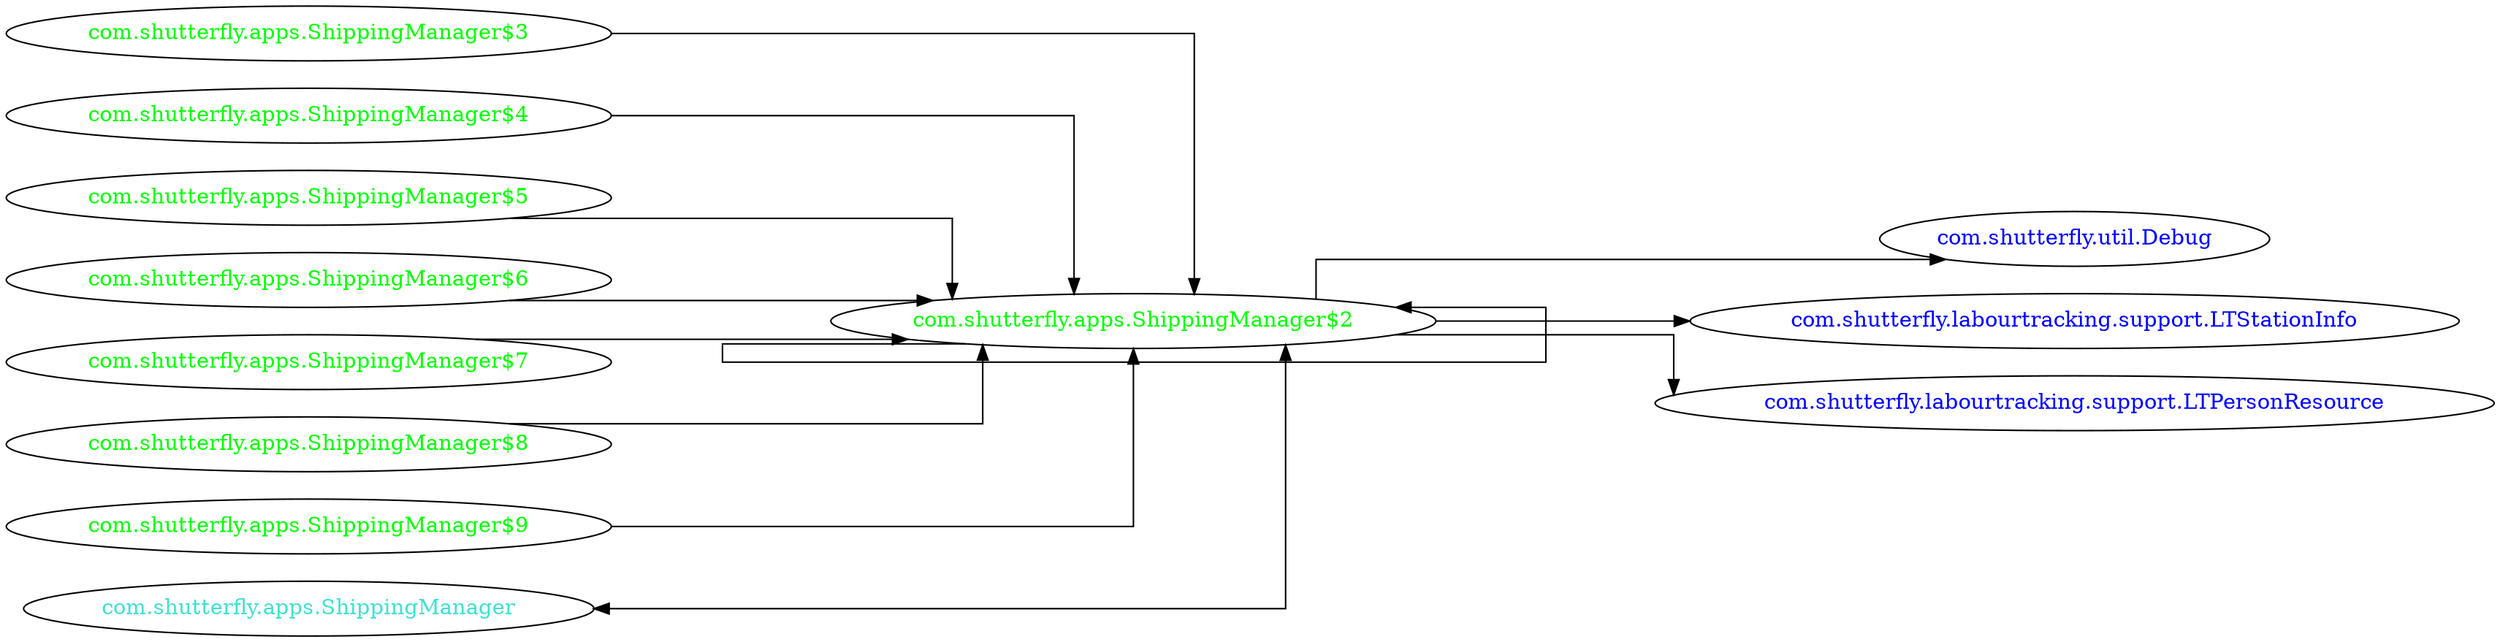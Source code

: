 digraph dependencyGraph {
 concentrate=true;
 ranksep="2.0";
 rankdir="LR"; 
 splines="ortho";
"com.shutterfly.apps.ShippingManager$2" [fontcolor="red"];
"com.shutterfly.util.Debug" [ fontcolor="blue" ];
"com.shutterfly.apps.ShippingManager$2"->"com.shutterfly.util.Debug";
"com.shutterfly.labourtracking.support.LTStationInfo" [ fontcolor="blue" ];
"com.shutterfly.apps.ShippingManager$2"->"com.shutterfly.labourtracking.support.LTStationInfo";
"com.shutterfly.labourtracking.support.LTPersonResource" [ fontcolor="blue" ];
"com.shutterfly.apps.ShippingManager$2"->"com.shutterfly.labourtracking.support.LTPersonResource";
"com.shutterfly.apps.ShippingManager$2" [ fontcolor="green" ];
"com.shutterfly.apps.ShippingManager$2"->"com.shutterfly.apps.ShippingManager$2";
"com.shutterfly.apps.ShippingManager$3" [ fontcolor="green" ];
"com.shutterfly.apps.ShippingManager$3"->"com.shutterfly.apps.ShippingManager$2";
"com.shutterfly.apps.ShippingManager$4" [ fontcolor="green" ];
"com.shutterfly.apps.ShippingManager$4"->"com.shutterfly.apps.ShippingManager$2";
"com.shutterfly.apps.ShippingManager$5" [ fontcolor="green" ];
"com.shutterfly.apps.ShippingManager$5"->"com.shutterfly.apps.ShippingManager$2";
"com.shutterfly.apps.ShippingManager$6" [ fontcolor="green" ];
"com.shutterfly.apps.ShippingManager$6"->"com.shutterfly.apps.ShippingManager$2";
"com.shutterfly.apps.ShippingManager$7" [ fontcolor="green" ];
"com.shutterfly.apps.ShippingManager$7"->"com.shutterfly.apps.ShippingManager$2";
"com.shutterfly.apps.ShippingManager$8" [ fontcolor="green" ];
"com.shutterfly.apps.ShippingManager$8"->"com.shutterfly.apps.ShippingManager$2";
"com.shutterfly.apps.ShippingManager$9" [ fontcolor="green" ];
"com.shutterfly.apps.ShippingManager$9"->"com.shutterfly.apps.ShippingManager$2";
"com.shutterfly.apps.ShippingManager" [ fontcolor="turquoise" ];
"com.shutterfly.apps.ShippingManager"->"com.shutterfly.apps.ShippingManager$2" [dir=both];
}